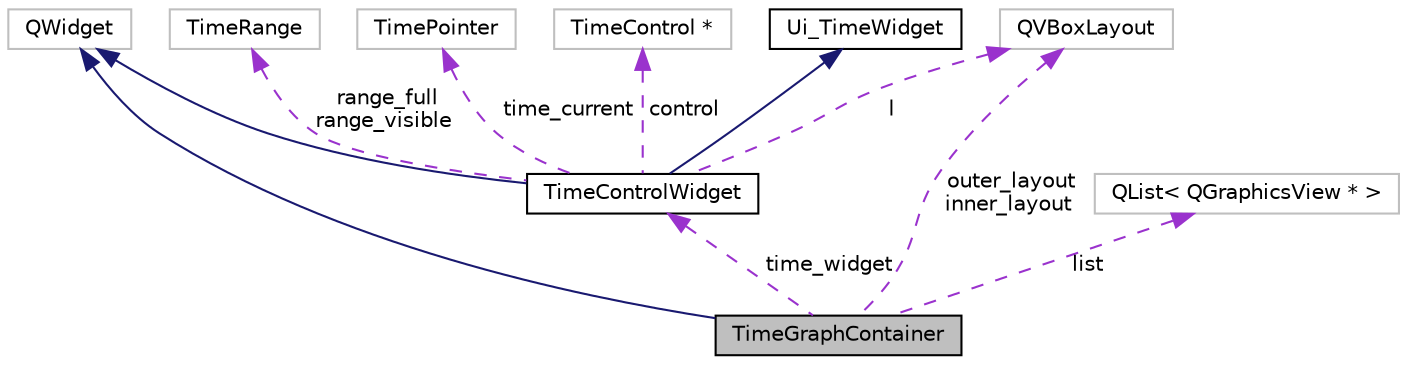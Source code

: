 digraph "TimeGraphContainer"
{
 // INTERACTIVE_SVG=YES
  edge [fontname="Helvetica",fontsize="10",labelfontname="Helvetica",labelfontsize="10"];
  node [fontname="Helvetica",fontsize="10",shape=record];
  Node1 [label="TimeGraphContainer",height=0.2,width=0.4,color="black", fillcolor="grey75", style="filled", fontcolor="black"];
  Node2 -> Node1 [dir="back",color="midnightblue",fontsize="10",style="solid",fontname="Helvetica"];
  Node2 [label="QWidget",height=0.2,width=0.4,color="grey75", fillcolor="white", style="filled"];
  Node3 -> Node1 [dir="back",color="darkorchid3",fontsize="10",style="dashed",label=" time_widget" ,fontname="Helvetica"];
  Node3 [label="TimeControlWidget",height=0.2,width=0.4,color="black", fillcolor="white", style="filled",URL="$d1/d32/class_time_control_widget.html"];
  Node2 -> Node3 [dir="back",color="midnightblue",fontsize="10",style="solid",fontname="Helvetica"];
  Node4 -> Node3 [dir="back",color="midnightblue",fontsize="10",style="solid",fontname="Helvetica"];
  Node4 [label="Ui_TimeWidget",height=0.2,width=0.4,color="black", fillcolor="white", style="filled",URL="$dc/db7/class_ui___time_widget.html"];
  Node5 -> Node3 [dir="back",color="darkorchid3",fontsize="10",style="dashed",label=" range_full\nrange_visible" ,fontname="Helvetica"];
  Node5 [label="TimeRange",height=0.2,width=0.4,color="grey75", fillcolor="white", style="filled"];
  Node6 -> Node3 [dir="back",color="darkorchid3",fontsize="10",style="dashed",label=" l" ,fontname="Helvetica"];
  Node6 [label="QVBoxLayout",height=0.2,width=0.4,color="grey75", fillcolor="white", style="filled"];
  Node7 -> Node3 [dir="back",color="darkorchid3",fontsize="10",style="dashed",label=" time_current" ,fontname="Helvetica"];
  Node7 [label="TimePointer",height=0.2,width=0.4,color="grey75", fillcolor="white", style="filled"];
  Node8 -> Node3 [dir="back",color="darkorchid3",fontsize="10",style="dashed",label=" control" ,fontname="Helvetica"];
  Node8 [label="TimeControl *",height=0.2,width=0.4,color="grey75", fillcolor="white", style="filled"];
  Node6 -> Node1 [dir="back",color="darkorchid3",fontsize="10",style="dashed",label=" outer_layout\ninner_layout" ,fontname="Helvetica"];
  Node9 -> Node1 [dir="back",color="darkorchid3",fontsize="10",style="dashed",label=" list" ,fontname="Helvetica"];
  Node9 [label="QList\< QGraphicsView * \>",height=0.2,width=0.4,color="grey75", fillcolor="white", style="filled"];
}
